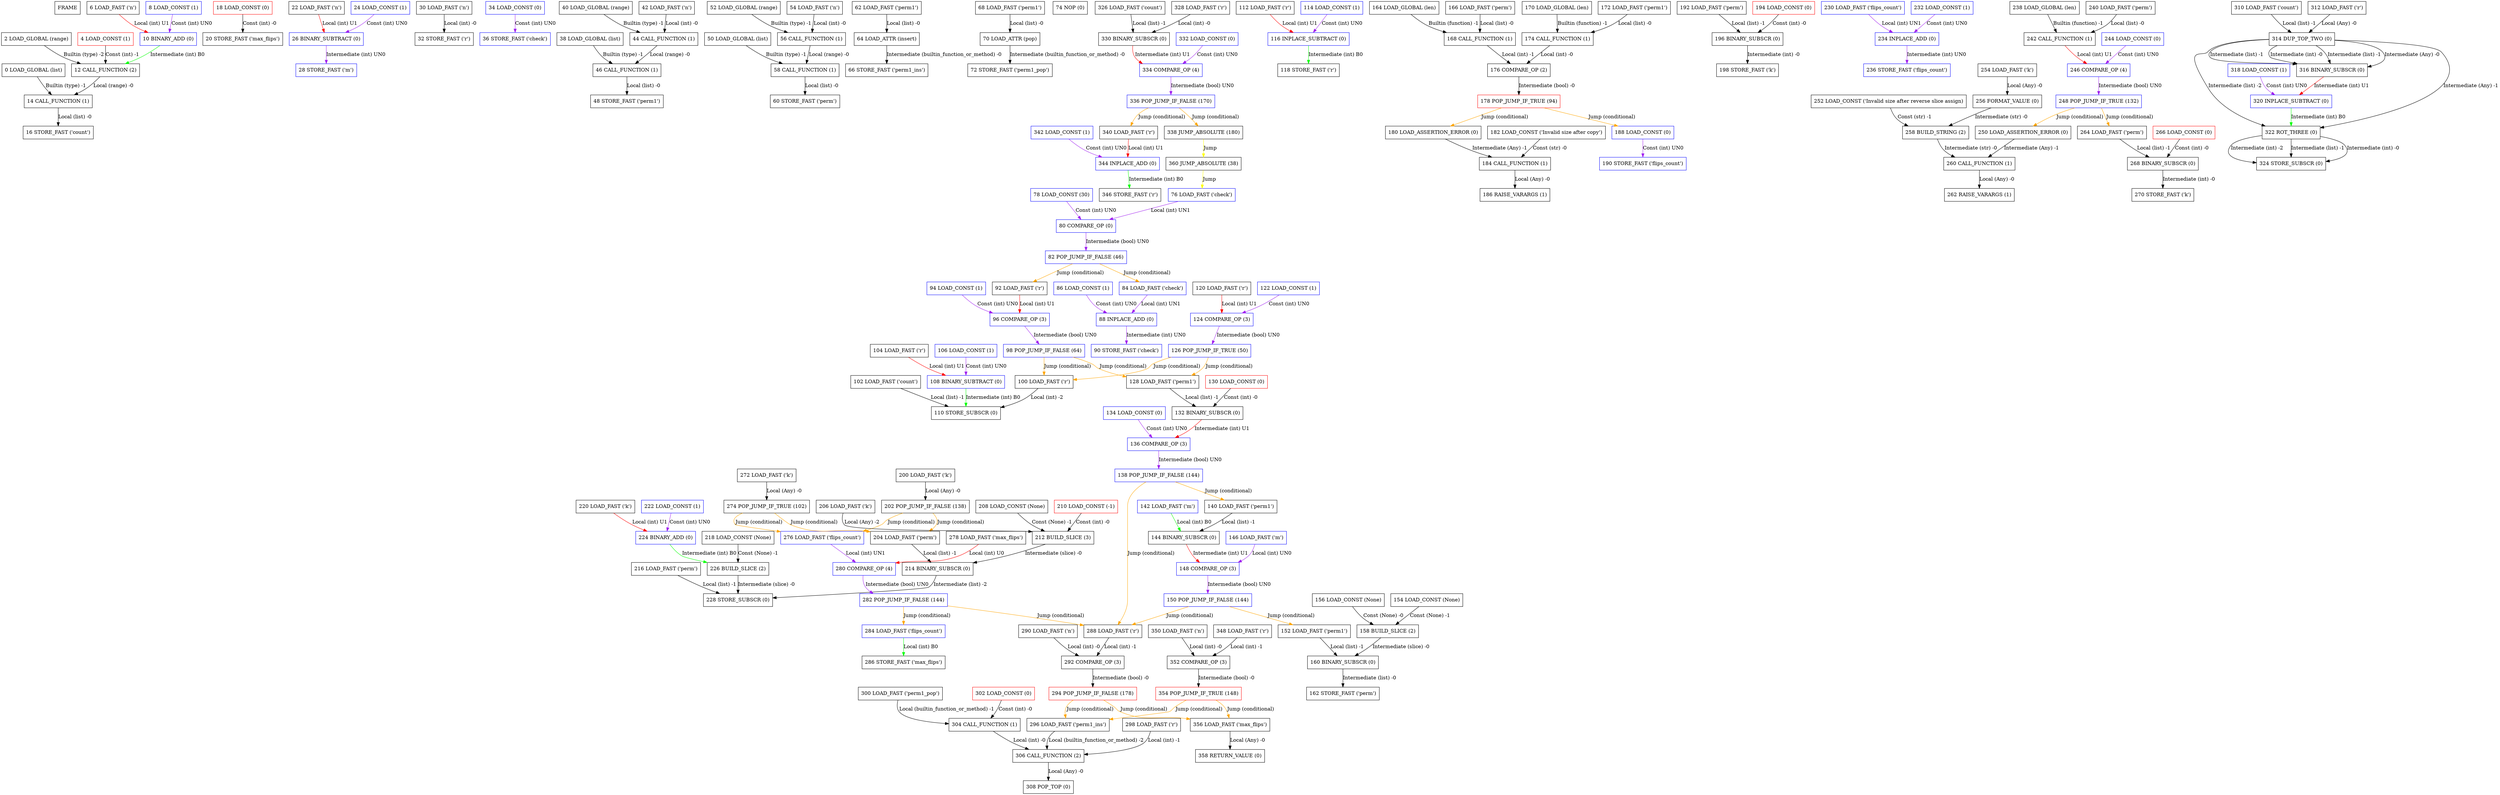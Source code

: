 digraph fannkuch { 
	node [shape=box];
	FRAME [label=FRAME];
	OP0 [label="0 LOAD_GLOBAL (list)" color="black"];
	OP2 [label="2 LOAD_GLOBAL (range)" color="black"];
	OP4 [label="4 LOAD_CONST (1)" color="red"];
	OP6 [label="6 LOAD_FAST ('n')" color="black"];
	OP8 [label="8 LOAD_CONST (1)" color="blue"];
	OP10 [label="10 BINARY_ADD (0)" color="blue"];
	OP12 [label="12 CALL_FUNCTION (2)" color="black"];
	OP14 [label="14 CALL_FUNCTION (1)" color="black"];
	OP16 [label="16 STORE_FAST ('count')" color="black"];
	OP18 [label="18 LOAD_CONST (0)" color="red"];
	OP20 [label="20 STORE_FAST ('max_flips')" color="black"];
	OP22 [label="22 LOAD_FAST ('n')" color="black"];
	OP24 [label="24 LOAD_CONST (1)" color="blue"];
	OP26 [label="26 BINARY_SUBTRACT (0)" color="blue"];
	OP28 [label="28 STORE_FAST ('m')" color="blue"];
	OP30 [label="30 LOAD_FAST ('n')" color="black"];
	OP32 [label="32 STORE_FAST ('r')" color="black"];
	OP34 [label="34 LOAD_CONST (0)" color="blue"];
	OP36 [label="36 STORE_FAST ('check')" color="blue"];
	OP38 [label="38 LOAD_GLOBAL (list)" color="black"];
	OP40 [label="40 LOAD_GLOBAL (range)" color="black"];
	OP42 [label="42 LOAD_FAST ('n')" color="black"];
	OP44 [label="44 CALL_FUNCTION (1)" color="black"];
	OP46 [label="46 CALL_FUNCTION (1)" color="black"];
	OP48 [label="48 STORE_FAST ('perm1')" color="black"];
	OP50 [label="50 LOAD_GLOBAL (list)" color="black"];
	OP52 [label="52 LOAD_GLOBAL (range)" color="black"];
	OP54 [label="54 LOAD_FAST ('n')" color="black"];
	OP56 [label="56 CALL_FUNCTION (1)" color="black"];
	OP58 [label="58 CALL_FUNCTION (1)" color="black"];
	OP60 [label="60 STORE_FAST ('perm')" color="black"];
	OP62 [label="62 LOAD_FAST ('perm1')" color="black"];
	OP64 [label="64 LOAD_ATTR (insert)" color="black"];
	OP66 [label="66 STORE_FAST ('perm1_ins')" color="black"];
	OP68 [label="68 LOAD_FAST ('perm1')" color="black"];
	OP70 [label="70 LOAD_ATTR (pop)" color="black"];
	OP72 [label="72 STORE_FAST ('perm1_pop')" color="black"];
	OP74 [label="74 NOP (0)" color="black"];
	OP76 [label="76 LOAD_FAST ('check')" color="blue"];
	OP78 [label="78 LOAD_CONST (30)" color="blue"];
	OP80 [label="80 COMPARE_OP (0)" color="blue"];
	OP82 [label="82 POP_JUMP_IF_FALSE (46)" color="blue"];
	OP82 -> OP84 [label="Jump (conditional)" color=orange];
	OP82 -> OP92 [label="Jump (conditional)" color=orange];
	OP84 [label="84 LOAD_FAST ('check')" color="blue"];
	OP86 [label="86 LOAD_CONST (1)" color="blue"];
	OP88 [label="88 INPLACE_ADD (0)" color="blue"];
	OP90 [label="90 STORE_FAST ('check')" color="blue"];
	OP92 [label="92 LOAD_FAST ('r')" color="black"];
	OP94 [label="94 LOAD_CONST (1)" color="blue"];
	OP96 [label="96 COMPARE_OP (3)" color="blue"];
	OP98 [label="98 POP_JUMP_IF_FALSE (64)" color="blue"];
	OP98 -> OP100 [label="Jump (conditional)" color=orange];
	OP98 -> OP128 [label="Jump (conditional)" color=orange];
	OP100 [label="100 LOAD_FAST ('r')" color="black"];
	OP102 [label="102 LOAD_FAST ('count')" color="black"];
	OP104 [label="104 LOAD_FAST ('r')" color="black"];
	OP106 [label="106 LOAD_CONST (1)" color="blue"];
	OP108 [label="108 BINARY_SUBTRACT (0)" color="blue"];
	OP110 [label="110 STORE_SUBSCR (0)" color="black"];
	OP112 [label="112 LOAD_FAST ('r')" color="black"];
	OP114 [label="114 LOAD_CONST (1)" color="blue"];
	OP116 [label="116 INPLACE_SUBTRACT (0)" color="blue"];
	OP118 [label="118 STORE_FAST ('r')" color="black"];
	OP120 [label="120 LOAD_FAST ('r')" color="black"];
	OP122 [label="122 LOAD_CONST (1)" color="blue"];
	OP124 [label="124 COMPARE_OP (3)" color="blue"];
	OP126 [label="126 POP_JUMP_IF_TRUE (50)" color="blue"];
	OP126 -> OP128 [label="Jump (conditional)" color=orange];
	OP126 -> OP100 [label="Jump (conditional)" color=orange];
	OP128 [label="128 LOAD_FAST ('perm1')" color="black"];
	OP130 [label="130 LOAD_CONST (0)" color="red"];
	OP132 [label="132 BINARY_SUBSCR (0)" color="black"];
	OP134 [label="134 LOAD_CONST (0)" color="blue"];
	OP136 [label="136 COMPARE_OP (3)" color="blue"];
	OP138 [label="138 POP_JUMP_IF_FALSE (144)" color="blue"];
	OP138 -> OP140 [label="Jump (conditional)" color=orange];
	OP138 -> OP288 [label="Jump (conditional)" color=orange];
	OP140 [label="140 LOAD_FAST ('perm1')" color="black"];
	OP142 [label="142 LOAD_FAST ('m')" color="blue"];
	OP144 [label="144 BINARY_SUBSCR (0)" color="black"];
	OP146 [label="146 LOAD_FAST ('m')" color="blue"];
	OP148 [label="148 COMPARE_OP (3)" color="blue"];
	OP150 [label="150 POP_JUMP_IF_FALSE (144)" color="blue"];
	OP150 -> OP152 [label="Jump (conditional)" color=orange];
	OP150 -> OP288 [label="Jump (conditional)" color=orange];
	OP152 [label="152 LOAD_FAST ('perm1')" color="black"];
	OP154 [label="154 LOAD_CONST (None)" color="black"];
	OP156 [label="156 LOAD_CONST (None)" color="black"];
	OP158 [label="158 BUILD_SLICE (2)" color="black"];
	OP160 [label="160 BINARY_SUBSCR (0)" color="black"];
	OP162 [label="162 STORE_FAST ('perm')" color="black"];
	OP164 [label="164 LOAD_GLOBAL (len)" color="black"];
	OP166 [label="166 LOAD_FAST ('perm')" color="black"];
	OP168 [label="168 CALL_FUNCTION (1)" color="black"];
	OP170 [label="170 LOAD_GLOBAL (len)" color="black"];
	OP172 [label="172 LOAD_FAST ('perm1')" color="black"];
	OP174 [label="174 CALL_FUNCTION (1)" color="black"];
	OP176 [label="176 COMPARE_OP (2)" color="black"];
	OP178 [label="178 POP_JUMP_IF_TRUE (94)" color="red"];
	OP178 -> OP180 [label="Jump (conditional)" color=orange];
	OP178 -> OP188 [label="Jump (conditional)" color=orange];
	OP180 [label="180 LOAD_ASSERTION_ERROR (0)" color="black"];
	OP182 [label="182 LOAD_CONST ('Invalid size after copy')" color="black"];
	OP184 [label="184 CALL_FUNCTION (1)" color="black"];
	OP186 [label="186 RAISE_VARARGS (1)" color="black"];
	OP188 [label="188 LOAD_CONST (0)" color="blue"];
	OP190 [label="190 STORE_FAST ('flips_count')" color="blue"];
	OP192 [label="192 LOAD_FAST ('perm')" color="black"];
	OP194 [label="194 LOAD_CONST (0)" color="red"];
	OP196 [label="196 BINARY_SUBSCR (0)" color="black"];
	OP198 [label="198 STORE_FAST ('k')" color="black"];
	OP200 [label="200 LOAD_FAST ('k')" color="black"];
	OP202 [label="202 POP_JUMP_IF_FALSE (138)" color="black"];
	OP202 -> OP204 [label="Jump (conditional)" color=orange];
	OP202 -> OP276 [label="Jump (conditional)" color=orange];
	OP204 [label="204 LOAD_FAST ('perm')" color="black"];
	OP206 [label="206 LOAD_FAST ('k')" color="black"];
	OP208 [label="208 LOAD_CONST (None)" color="black"];
	OP210 [label="210 LOAD_CONST (-1)" color="red"];
	OP212 [label="212 BUILD_SLICE (3)" color="black"];
	OP214 [label="214 BINARY_SUBSCR (0)" color="black"];
	OP216 [label="216 LOAD_FAST ('perm')" color="black"];
	OP218 [label="218 LOAD_CONST (None)" color="black"];
	OP220 [label="220 LOAD_FAST ('k')" color="black"];
	OP222 [label="222 LOAD_CONST (1)" color="blue"];
	OP224 [label="224 BINARY_ADD (0)" color="blue"];
	OP226 [label="226 BUILD_SLICE (2)" color="black"];
	OP228 [label="228 STORE_SUBSCR (0)" color="black"];
	OP230 [label="230 LOAD_FAST ('flips_count')" color="blue"];
	OP232 [label="232 LOAD_CONST (1)" color="blue"];
	OP234 [label="234 INPLACE_ADD (0)" color="blue"];
	OP236 [label="236 STORE_FAST ('flips_count')" color="blue"];
	OP238 [label="238 LOAD_GLOBAL (len)" color="black"];
	OP240 [label="240 LOAD_FAST ('perm')" color="black"];
	OP242 [label="242 CALL_FUNCTION (1)" color="black"];
	OP244 [label="244 LOAD_CONST (0)" color="blue"];
	OP246 [label="246 COMPARE_OP (4)" color="blue"];
	OP248 [label="248 POP_JUMP_IF_TRUE (132)" color="blue"];
	OP248 -> OP250 [label="Jump (conditional)" color=orange];
	OP248 -> OP264 [label="Jump (conditional)" color=orange];
	OP250 [label="250 LOAD_ASSERTION_ERROR (0)" color="black"];
	OP252 [label="252 LOAD_CONST ('Invalid size after reverse slice assign)" color="black"];
	OP254 [label="254 LOAD_FAST ('k')" color="black"];
	OP256 [label="256 FORMAT_VALUE (0)" color="black"];
	OP258 [label="258 BUILD_STRING (2)" color="black"];
	OP260 [label="260 CALL_FUNCTION (1)" color="black"];
	OP262 [label="262 RAISE_VARARGS (1)" color="black"];
	OP264 [label="264 LOAD_FAST ('perm')" color="black"];
	OP266 [label="266 LOAD_CONST (0)" color="red"];
	OP268 [label="268 BINARY_SUBSCR (0)" color="black"];
	OP270 [label="270 STORE_FAST ('k')" color="black"];
	OP272 [label="272 LOAD_FAST ('k')" color="black"];
	OP274 [label="274 POP_JUMP_IF_TRUE (102)" color="black"];
	OP274 -> OP276 [label="Jump (conditional)" color=orange];
	OP274 -> OP204 [label="Jump (conditional)" color=orange];
	OP276 [label="276 LOAD_FAST ('flips_count')" color="blue"];
	OP278 [label="278 LOAD_FAST ('max_flips')" color="black"];
	OP280 [label="280 COMPARE_OP (4)" color="blue"];
	OP282 [label="282 POP_JUMP_IF_FALSE (144)" color="blue"];
	OP282 -> OP284 [label="Jump (conditional)" color=orange];
	OP282 -> OP288 [label="Jump (conditional)" color=orange];
	OP284 [label="284 LOAD_FAST ('flips_count')" color="blue"];
	OP286 [label="286 STORE_FAST ('max_flips')" color="black"];
	OP288 [label="288 LOAD_FAST ('r')" color="black"];
	OP290 [label="290 LOAD_FAST ('n')" color="black"];
	OP292 [label="292 COMPARE_OP (3)" color="black"];
	OP294 [label="294 POP_JUMP_IF_FALSE (178)" color="red"];
	OP294 -> OP296 [label="Jump (conditional)" color=orange];
	OP294 -> OP356 [label="Jump (conditional)" color=orange];
	OP296 [label="296 LOAD_FAST ('perm1_ins')" color="black"];
	OP298 [label="298 LOAD_FAST ('r')" color="black"];
	OP300 [label="300 LOAD_FAST ('perm1_pop')" color="black"];
	OP302 [label="302 LOAD_CONST (0)" color="red"];
	OP304 [label="304 CALL_FUNCTION (1)" color="black"];
	OP306 [label="306 CALL_FUNCTION (2)" color="black"];
	OP308 [label="308 POP_TOP (0)" color="black"];
	OP310 [label="310 LOAD_FAST ('count')" color="black"];
	OP312 [label="312 LOAD_FAST ('r')" color="black"];
	OP314 [label="314 DUP_TOP_TWO (0)" color="black"];
	OP316 [label="316 BINARY_SUBSCR (0)" color="black"];
	OP318 [label="318 LOAD_CONST (1)" color="blue"];
	OP320 [label="320 INPLACE_SUBTRACT (0)" color="blue"];
	OP322 [label="322 ROT_THREE (0)" color="black"];
	OP324 [label="324 STORE_SUBSCR (0)" color="black"];
	OP326 [label="326 LOAD_FAST ('count')" color="black"];
	OP328 [label="328 LOAD_FAST ('r')" color="black"];
	OP330 [label="330 BINARY_SUBSCR (0)" color="black"];
	OP332 [label="332 LOAD_CONST (0)" color="blue"];
	OP334 [label="334 COMPARE_OP (4)" color="blue"];
	OP336 [label="336 POP_JUMP_IF_FALSE (170)" color="blue"];
	OP336 -> OP338 [label="Jump (conditional)" color=orange];
	OP336 -> OP340 [label="Jump (conditional)" color=orange];
	OP338 [label="338 JUMP_ABSOLUTE (180)" color="black"];
	OP338 -> OP360 [label="Jump" color=yellow];
	OP340 [label="340 LOAD_FAST ('r')" color="black"];
	OP342 [label="342 LOAD_CONST (1)" color="blue"];
	OP344 [label="344 INPLACE_ADD (0)" color="blue"];
	OP346 [label="346 STORE_FAST ('r')" color="black"];
	OP348 [label="348 LOAD_FAST ('r')" color="black"];
	OP350 [label="350 LOAD_FAST ('n')" color="black"];
	OP352 [label="352 COMPARE_OP (3)" color="black"];
	OP354 [label="354 POP_JUMP_IF_TRUE (148)" color="red"];
	OP354 -> OP356 [label="Jump (conditional)" color=orange];
	OP354 -> OP296 [label="Jump (conditional)" color=orange];
	OP356 [label="356 LOAD_FAST ('max_flips')" color="black"];
	OP358 [label="358 RETURN_VALUE (0)" color="black"];
	OP360 [label="360 JUMP_ABSOLUTE (38)" color="black"];
	OP360 -> OP76 [label="Jump" color=yellow];
	OP6 -> OP10 [label="Local (int) U1" color=red];
	OP8 -> OP10 [label="Const (int) UN0" color=purple];
	OP2 -> OP12 [label="Builtin (type) -2" color=black];
	OP4 -> OP12 [label="Const (int) -1" color=black];
	OP10 -> OP12 [label="Intermediate (int) B0" color=green];
	OP0 -> OP14 [label="Builtin (type) -1" color=black];
	OP12 -> OP14 [label="Local (range) -0" color=black];
	OP14 -> OP16 [label="Local (list) -0" color=black];
	OP18 -> OP20 [label="Const (int) -0" color=black];
	OP22 -> OP26 [label="Local (int) U1" color=red];
	OP24 -> OP26 [label="Const (int) UN0" color=purple];
	OP26 -> OP28 [label="Intermediate (int) UN0" color=purple];
	OP30 -> OP32 [label="Local (int) -0" color=black];
	OP34 -> OP36 [label="Const (int) UN0" color=purple];
	OP40 -> OP44 [label="Builtin (type) -1" color=black];
	OP42 -> OP44 [label="Local (int) -0" color=black];
	OP38 -> OP46 [label="Builtin (type) -1" color=black];
	OP44 -> OP46 [label="Local (range) -0" color=black];
	OP46 -> OP48 [label="Local (list) -0" color=black];
	OP52 -> OP56 [label="Builtin (type) -1" color=black];
	OP54 -> OP56 [label="Local (int) -0" color=black];
	OP50 -> OP58 [label="Builtin (type) -1" color=black];
	OP56 -> OP58 [label="Local (range) -0" color=black];
	OP58 -> OP60 [label="Local (list) -0" color=black];
	OP62 -> OP64 [label="Local (list) -0" color=black];
	OP64 -> OP66 [label="Intermediate (builtin_function_or_method) -0" color=black];
	OP68 -> OP70 [label="Local (list) -0" color=black];
	OP70 -> OP72 [label="Intermediate (builtin_function_or_method) -0" color=black];
	OP76 -> OP80 [label="Local (int) UN1" color=purple];
	OP78 -> OP80 [label="Const (int) UN0" color=purple];
	OP80 -> OP82 [label="Intermediate (bool) UN0" color=purple];
	OP84 -> OP88 [label="Local (int) UN1" color=purple];
	OP86 -> OP88 [label="Const (int) UN0" color=purple];
	OP88 -> OP90 [label="Intermediate (int) UN0" color=purple];
	OP92 -> OP96 [label="Local (int) U1" color=red];
	OP94 -> OP96 [label="Const (int) UN0" color=purple];
	OP96 -> OP98 [label="Intermediate (bool) UN0" color=purple];
	OP104 -> OP108 [label="Local (int) U1" color=red];
	OP106 -> OP108 [label="Const (int) UN0" color=purple];
	OP100 -> OP110 [label="Local (int) -2" color=black];
	OP102 -> OP110 [label="Local (list) -1" color=black];
	OP108 -> OP110 [label="Intermediate (int) B0" color=green];
	OP112 -> OP116 [label="Local (int) U1" color=red];
	OP114 -> OP116 [label="Const (int) UN0" color=purple];
	OP116 -> OP118 [label="Intermediate (int) B0" color=green];
	OP120 -> OP124 [label="Local (int) U1" color=red];
	OP122 -> OP124 [label="Const (int) UN0" color=purple];
	OP124 -> OP126 [label="Intermediate (bool) UN0" color=purple];
	OP128 -> OP132 [label="Local (list) -1" color=black];
	OP130 -> OP132 [label="Const (int) -0" color=black];
	OP132 -> OP136 [label="Intermediate (int) U1" color=red];
	OP134 -> OP136 [label="Const (int) UN0" color=purple];
	OP136 -> OP138 [label="Intermediate (bool) UN0" color=purple];
	OP140 -> OP144 [label="Local (list) -1" color=black];
	OP142 -> OP144 [label="Local (int) B0" color=green];
	OP144 -> OP148 [label="Intermediate (int) U1" color=red];
	OP146 -> OP148 [label="Local (int) UN0" color=purple];
	OP148 -> OP150 [label="Intermediate (bool) UN0" color=purple];
	OP154 -> OP158 [label="Const (None) -1" color=black];
	OP156 -> OP158 [label="Const (None) -0" color=black];
	OP152 -> OP160 [label="Local (list) -1" color=black];
	OP158 -> OP160 [label="Intermediate (slice) -0" color=black];
	OP160 -> OP162 [label="Intermediate (list) -0" color=black];
	OP164 -> OP168 [label="Builtin (function) -1" color=black];
	OP166 -> OP168 [label="Local (list) -0" color=black];
	OP170 -> OP174 [label="Builtin (function) -1" color=black];
	OP172 -> OP174 [label="Local (list) -0" color=black];
	OP168 -> OP176 [label="Local (int) -1" color=black];
	OP174 -> OP176 [label="Local (int) -0" color=black];
	OP176 -> OP178 [label="Intermediate (bool) -0" color=black];
	OP180 -> OP184 [label="Intermediate (Any) -1" color=black];
	OP182 -> OP184 [label="Const (str) -0" color=black];
	OP184 -> OP186 [label="Local (Any) -0" color=black];
	OP188 -> OP190 [label="Const (int) UN0" color=purple];
	OP192 -> OP196 [label="Local (list) -1" color=black];
	OP194 -> OP196 [label="Const (int) -0" color=black];
	OP196 -> OP198 [label="Intermediate (int) -0" color=black];
	OP200 -> OP202 [label="Local (Any) -0" color=black];
	OP206 -> OP212 [label="Local (Any) -2" color=black];
	OP208 -> OP212 [label="Const (None) -1" color=black];
	OP210 -> OP212 [label="Const (int) -0" color=black];
	OP204 -> OP214 [label="Local (list) -1" color=black];
	OP212 -> OP214 [label="Intermediate (slice) -0" color=black];
	OP220 -> OP224 [label="Local (int) U1" color=red];
	OP222 -> OP224 [label="Const (int) UN0" color=purple];
	OP218 -> OP226 [label="Const (None) -1" color=black];
	OP224 -> OP226 [label="Intermediate (int) B0" color=green];
	OP214 -> OP228 [label="Intermediate (list) -2" color=black];
	OP216 -> OP228 [label="Local (list) -1" color=black];
	OP226 -> OP228 [label="Intermediate (slice) -0" color=black];
	OP230 -> OP234 [label="Local (int) UN1" color=purple];
	OP232 -> OP234 [label="Const (int) UN0" color=purple];
	OP234 -> OP236 [label="Intermediate (int) UN0" color=purple];
	OP238 -> OP242 [label="Builtin (function) -1" color=black];
	OP240 -> OP242 [label="Local (list) -0" color=black];
	OP242 -> OP246 [label="Local (int) U1" color=red];
	OP244 -> OP246 [label="Const (int) UN0" color=purple];
	OP246 -> OP248 [label="Intermediate (bool) UN0" color=purple];
	OP254 -> OP256 [label="Local (Any) -0" color=black];
	OP252 -> OP258 [label="Const (str) -1" color=black];
	OP256 -> OP258 [label="Intermediate (str) -0" color=black];
	OP250 -> OP260 [label="Intermediate (Any) -1" color=black];
	OP258 -> OP260 [label="Intermediate (str) -0" color=black];
	OP260 -> OP262 [label="Local (Any) -0" color=black];
	OP264 -> OP268 [label="Local (list) -1" color=black];
	OP266 -> OP268 [label="Const (int) -0" color=black];
	OP268 -> OP270 [label="Intermediate (int) -0" color=black];
	OP272 -> OP274 [label="Local (Any) -0" color=black];
	OP276 -> OP280 [label="Local (int) UN1" color=purple];
	OP278 -> OP280 [label="Local (int) U0" color=red];
	OP280 -> OP282 [label="Intermediate (bool) UN0" color=purple];
	OP284 -> OP286 [label="Local (int) B0" color=green];
	OP288 -> OP292 [label="Local (int) -1" color=black];
	OP290 -> OP292 [label="Local (int) -0" color=black];
	OP292 -> OP294 [label="Intermediate (bool) -0" color=black];
	OP300 -> OP304 [label="Local (builtin_function_or_method) -1" color=black];
	OP302 -> OP304 [label="Const (int) -0" color=black];
	OP296 -> OP306 [label="Local (builtin_function_or_method) -2" color=black];
	OP298 -> OP306 [label="Local (int) -1" color=black];
	OP304 -> OP306 [label="Local (int) -0" color=black];
	OP306 -> OP308 [label="Local (Any) -0" color=black];
	OP310 -> OP314 [label="Local (list) -1" color=black];
	OP312 -> OP314 [label="Local (Any) -0" color=black];
	OP314 -> OP316 [label="Intermediate (list) -1" color=black];
	OP314 -> OP316 [label="Intermediate (Any) -0" color=black];
	OP314 -> OP316 [label="Intermediate (list) -1" color=black];
	OP314 -> OP316 [label="Intermediate (int) -0" color=black];
	OP316 -> OP320 [label="Intermediate (int) U1" color=red];
	OP318 -> OP320 [label="Const (int) UN0" color=purple];
	OP314 -> OP322 [label="Intermediate (list) -2" color=black];
	OP314 -> OP322 [label="Intermediate (Any) -1" color=black];
	OP320 -> OP322 [label="Intermediate (int) B0" color=green];
	OP322 -> OP324 [label="Intermediate (int) -2" color=black];
	OP322 -> OP324 [label="Intermediate (list) -1" color=black];
	OP322 -> OP324 [label="Intermediate (int) -0" color=black];
	OP326 -> OP330 [label="Local (list) -1" color=black];
	OP328 -> OP330 [label="Local (int) -0" color=black];
	OP330 -> OP334 [label="Intermediate (int) U1" color=red];
	OP332 -> OP334 [label="Const (int) UN0" color=purple];
	OP334 -> OP336 [label="Intermediate (bool) UN0" color=purple];
	OP340 -> OP344 [label="Local (int) U1" color=red];
	OP342 -> OP344 [label="Const (int) UN0" color=purple];
	OP344 -> OP346 [label="Intermediate (int) B0" color=green];
	OP348 -> OP352 [label="Local (int) -1" color=black];
	OP350 -> OP352 [label="Local (int) -0" color=black];
	OP352 -> OP354 [label="Intermediate (bool) -0" color=black];
	OP356 -> OP358 [label="Local (Any) -0" color=black];
}
